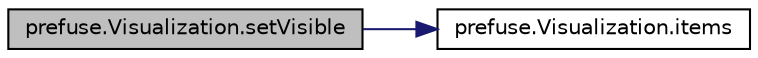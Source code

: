 digraph G
{
  edge [fontname="Helvetica",fontsize="10",labelfontname="Helvetica",labelfontsize="10"];
  node [fontname="Helvetica",fontsize="10",shape=record];
  rankdir="LR";
  Node1 [label="prefuse.Visualization.setVisible",height=0.2,width=0.4,color="black", fillcolor="grey75", style="filled" fontcolor="black"];
  Node1 -> Node2 [color="midnightblue",fontsize="10",style="solid"];
  Node2 [label="prefuse.Visualization.items",height=0.2,width=0.4,color="black", fillcolor="white", style="filled",URL="$classprefuse_1_1_visualization.html#a629a8a531883c3329d2cab70e8ad7e06"];
}
